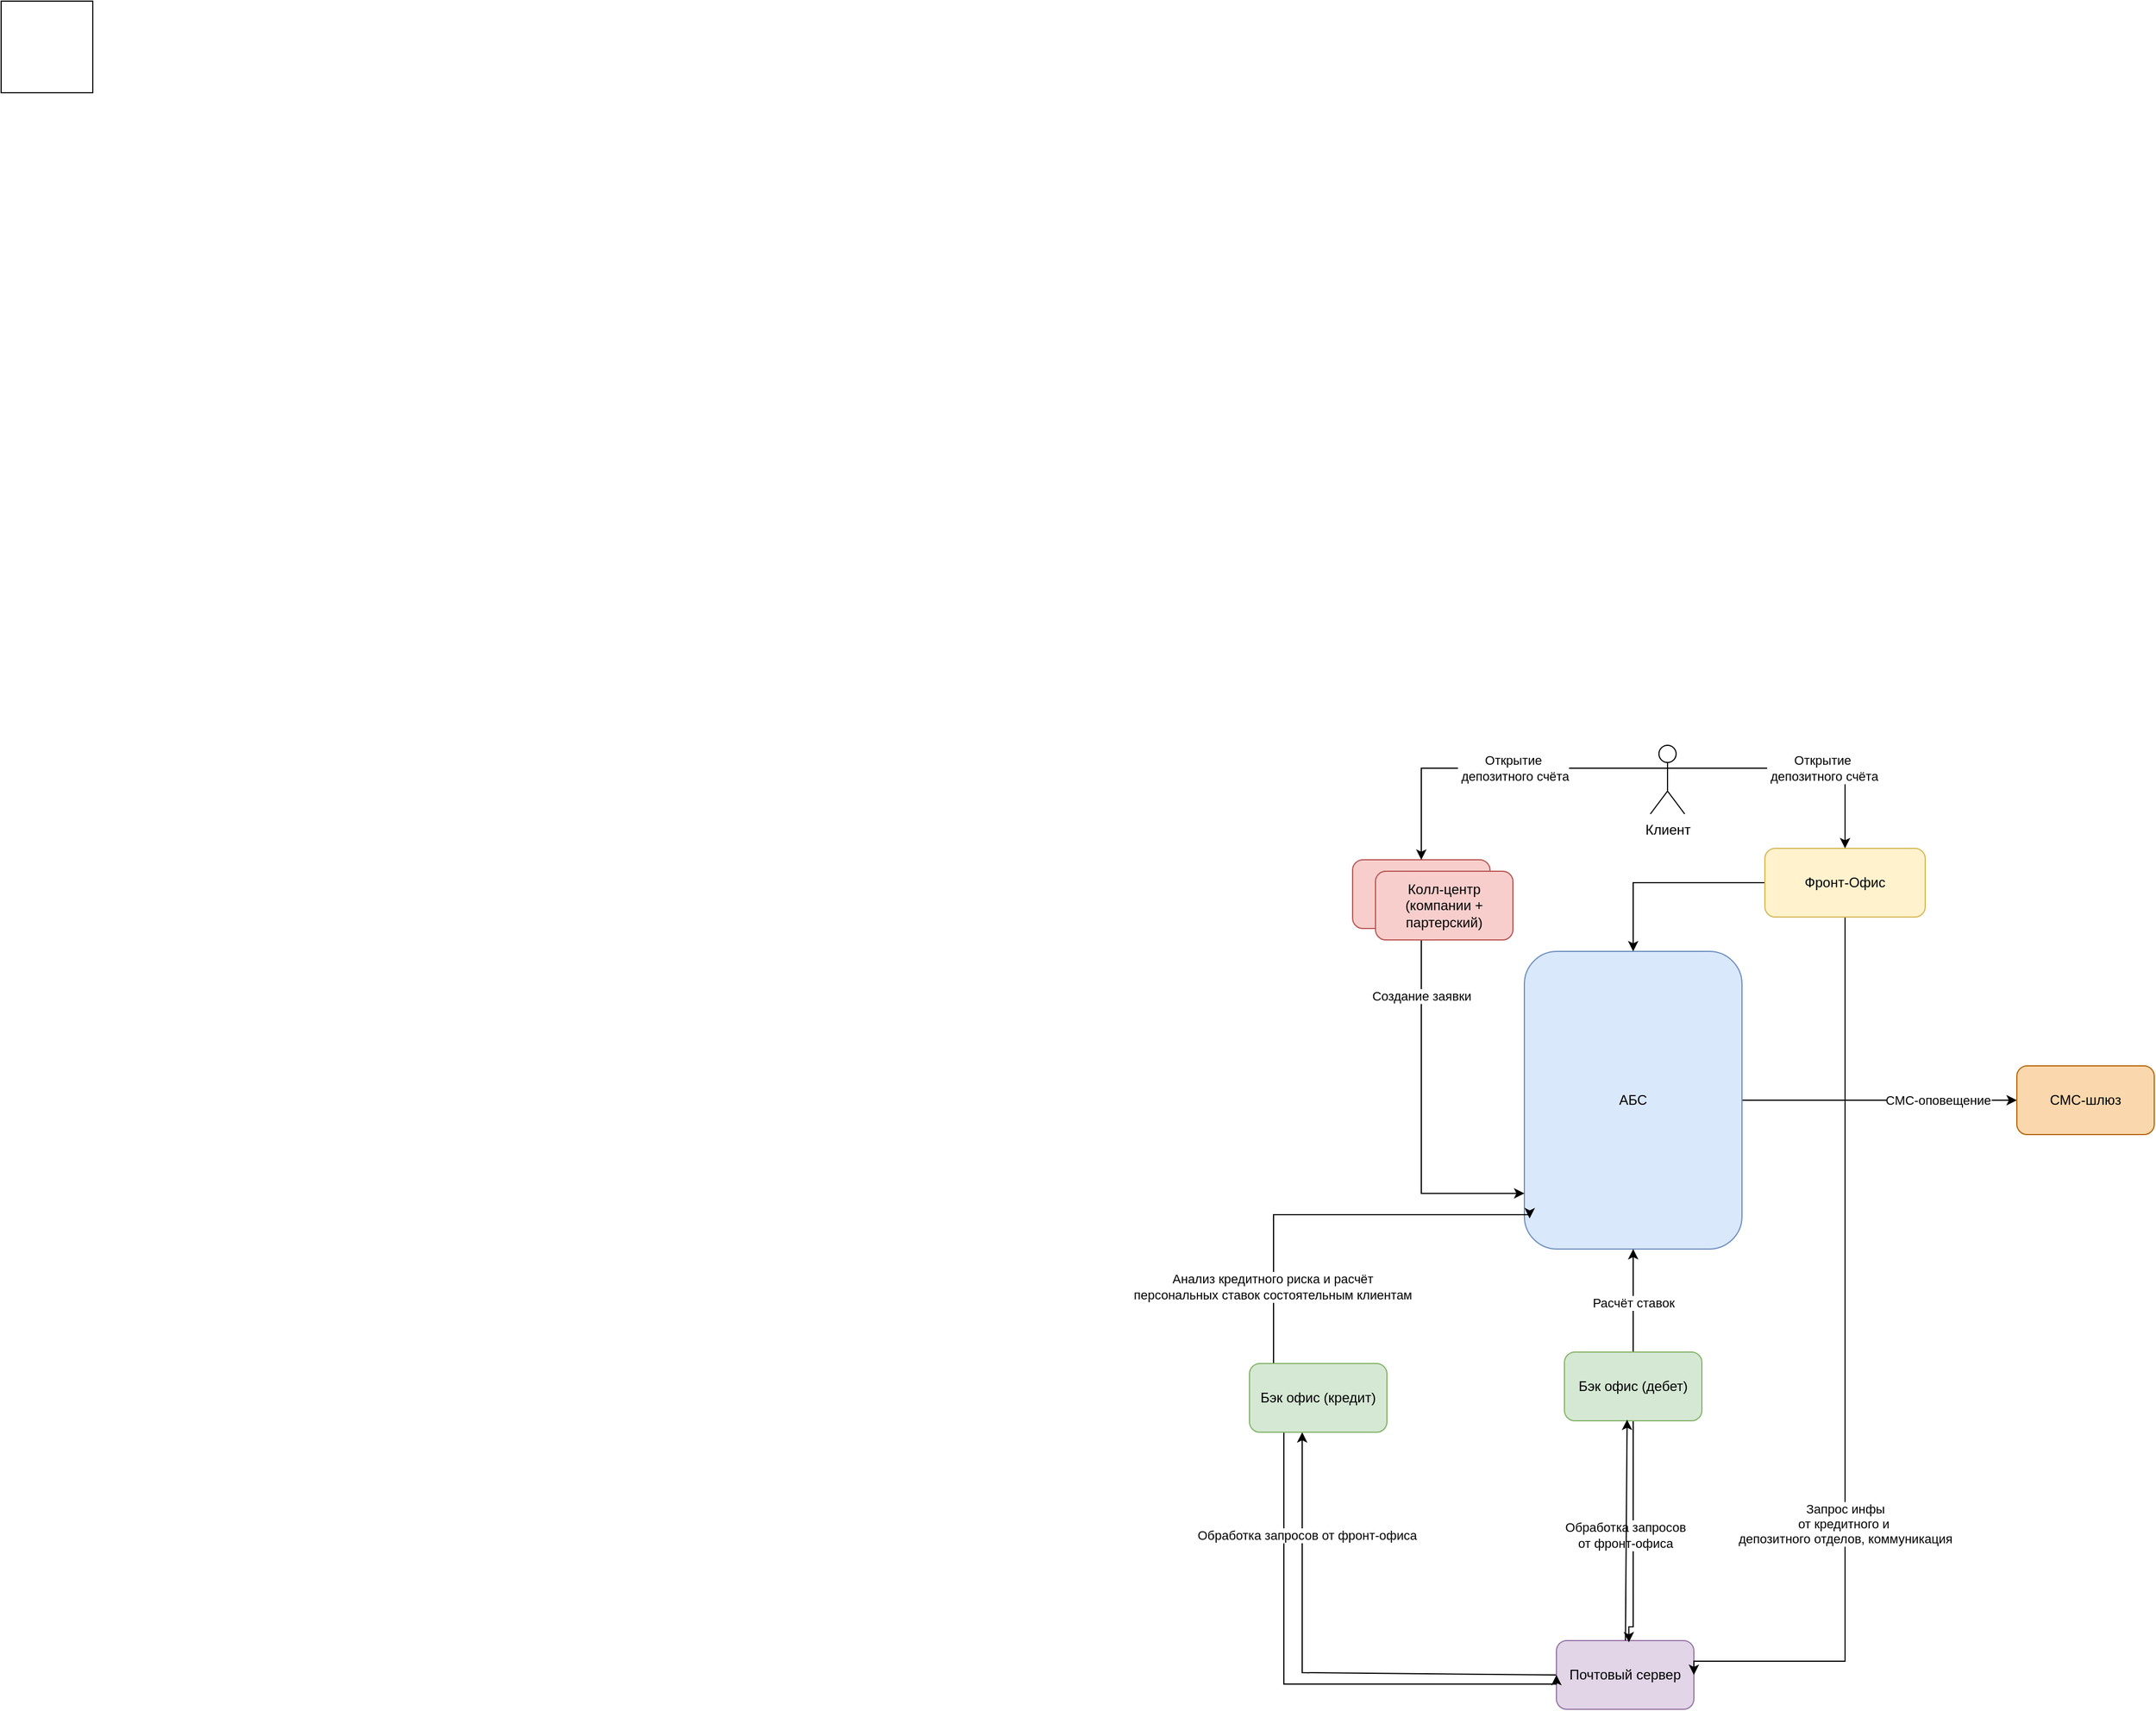 <mxfile>
    <diagram id="CVOR6A7MHtCevTOqx5Qa" name="Page-1">
        <mxGraphModel dx="1463" dy="1601" grid="1" gridSize="10" guides="1" tooltips="1" connect="1" arrows="1" fold="1" page="1" pageScale="1" pageWidth="850" pageHeight="1100" math="0" shadow="0">
            <root>
                <mxCell id="0"/>
                <mxCell id="1" parent="0"/>
                <mxCell id="3" value="" style="whiteSpace=wrap;html=1;aspect=fixed;" vertex="1" parent="1">
                    <mxGeometry x="-440" y="-610" width="80" height="80" as="geometry"/>
                </mxCell>
                <mxCell id="4" style="edgeStyle=orthogonalEdgeStyle;rounded=0;orthogonalLoop=1;jettySize=auto;html=1;" edge="1" parent="1" source="6" target="8">
                    <mxGeometry relative="1" as="geometry"/>
                </mxCell>
                <mxCell id="5" value="&lt;div&gt;СМС-оповещение&lt;/div&gt;" style="edgeLabel;html=1;align=center;verticalAlign=middle;resizable=0;points=[];" vertex="1" connectable="0" parent="4">
                    <mxGeometry x="-0.13" y="-1" relative="1" as="geometry">
                        <mxPoint x="66" y="-1" as="offset"/>
                    </mxGeometry>
                </mxCell>
                <mxCell id="6" value="АБС" style="rounded=1;whiteSpace=wrap;html=1;fillColor=#dae8fc;strokeColor=#6c8ebf;" vertex="1" parent="1">
                    <mxGeometry x="890" y="220" width="190" height="260" as="geometry"/>
                </mxCell>
                <mxCell id="7" value="Колл-центр" style="rounded=1;whiteSpace=wrap;html=1;fillColor=#f8cecc;strokeColor=#b85450;" vertex="1" parent="1">
                    <mxGeometry x="740" y="140" width="120" height="60" as="geometry"/>
                </mxCell>
                <mxCell id="8" value="СМС-шлюз" style="rounded=1;whiteSpace=wrap;html=1;fillColor=#fad7ac;strokeColor=#b46504;" vertex="1" parent="1">
                    <mxGeometry x="1320.0" y="320" width="120" height="60" as="geometry"/>
                </mxCell>
                <mxCell id="9" style="edgeStyle=orthogonalEdgeStyle;rounded=0;orthogonalLoop=1;jettySize=auto;html=1;entryX=0.024;entryY=0.897;entryDx=0;entryDy=0;entryPerimeter=0;exitX=0.5;exitY=0;exitDx=0;exitDy=0;" edge="1" parent="1" source="30" target="6">
                    <mxGeometry relative="1" as="geometry">
                        <mxPoint x="671" y="570" as="sourcePoint"/>
                        <mxPoint x="850.05" y="449.72" as="targetPoint"/>
                        <Array as="points">
                            <mxPoint x="671" y="580"/>
                            <mxPoint x="671" y="450"/>
                            <mxPoint x="895" y="450"/>
                        </Array>
                    </mxGeometry>
                </mxCell>
                <mxCell id="10" value="Анализ кредитного риска и расчёт &lt;br&gt;персональных ставок состоятельным клиентам&lt;span style=&quot;color: rgba(0, 0, 0, 0); font-family: monospace; font-size: 0px; text-align: start; background-color: rgb(236, 236, 236);&quot;&gt;%3CmxGraphModel%3E%3Croot%3E%3CmxCell%20id%3D%220%22%2F%3E%3CmxCell%20id%3D%221%22%20parent%3D%220%22%2F%3E%3CmxCell%20id%3D%222%22%20value%3D%22%D0%A0%D0%B0%D1%81%D1%87%D1%91%D1%82%20%D1%81%D1%82%D0%B0%D0%B2%D0%BE%D0%BA%22%20style%3D%22edgeLabel%3Bhtml%3D1%3Balign%3Dcenter%3BverticalAlign%3Dmiddle%3Bresizable%3D0%3Bpoints%3D%5B%5D%3B%22%20vertex%3D%221%22%20connectable%3D%220%22%20parent%3D%221%22%3E%3CmxGeometry%20x%3D%22591.739%22%20y%3D%22529.0%22%20as%3D%22geometry%22%2F%3E%3C%2FmxCell%3E%3C%2Froot%3E%3C%2FmxGraphModel%3E&lt;/span&gt;&lt;span style=&quot;color: rgba(0, 0, 0, 0); font-family: monospace; font-size: 0px; text-align: start; background-color: rgb(236, 236, 236);&quot;&gt;%3CmxGraphModel%3E%3Croot%3E%3CmxCell%20id%3D%220%22%2F%3E%3CmxCell%20id%3D%221%22%20parent%3D%220%22%2F%3E%3CmxCell%20id%3D%222%22%20value%3D%22%D0%A0%D0%B0%D1%81%D1%87%D1%91%D1%82%20%D1%81%D1%82%D0%B0%D0%B2%D0%BE%D0%BA%22%20style%3D%22edgeLabel%3Bhtml%3D1%3Balign%3Dcenter%3BverticalAlign%3Dmiddle%3Bresizable%3D0%3Bpoints%3D%5B%5D%3B%22%20vertex%3D%221%22%20connectable%3D%220%22%20parent%3D%221%22%3E%3CmxGeometry%20x%3D%22591.739%22%20y%3D%22529.0%22%20as%3D%22geometry%22%2F%3E%3C%2FmxCell%3E%3C%2Froot%3E%3C%2FmxGraphModel%3E&lt;/span&gt;" style="edgeLabel;html=1;align=center;verticalAlign=middle;resizable=0;points=[];" vertex="1" connectable="0" parent="9">
                    <mxGeometry x="-0.521" y="1" relative="1" as="geometry">
                        <mxPoint y="-11" as="offset"/>
                    </mxGeometry>
                </mxCell>
                <mxCell id="11" style="edgeStyle=orthogonalEdgeStyle;rounded=0;orthogonalLoop=1;jettySize=auto;html=1;" edge="1" parent="1" target="6" source="29">
                    <mxGeometry relative="1" as="geometry">
                        <mxPoint x="599.86" y="670" as="sourcePoint"/>
                    </mxGeometry>
                </mxCell>
                <mxCell id="12" value="Расчёт ставок" style="edgeLabel;html=1;align=center;verticalAlign=middle;resizable=0;points=[];" vertex="1" connectable="0" parent="11">
                    <mxGeometry x="0.609" y="1" relative="1" as="geometry">
                        <mxPoint x="1" y="29" as="offset"/>
                    </mxGeometry>
                </mxCell>
                <mxCell id="13" style="edgeStyle=orthogonalEdgeStyle;rounded=0;orthogonalLoop=1;jettySize=auto;html=1;curved=0;entryX=0.5;entryY=0;entryDx=0;entryDy=0;exitX=0;exitY=0.333;exitDx=0;exitDy=0;exitPerimeter=0;" edge="1" parent="1" source="15" target="7">
                    <mxGeometry relative="1" as="geometry">
                        <mxPoint x="746" y="190" as="targetPoint"/>
                        <mxPoint x="1006" y="50" as="sourcePoint"/>
                        <Array as="points">
                            <mxPoint x="800" y="60"/>
                        </Array>
                    </mxGeometry>
                </mxCell>
                <mxCell id="14" value="&lt;span style=&quot;color: rgb(0, 0, 0); background-color: rgb(255, 255, 255); float: none; display: inline !important;&quot;&gt;Открытие&lt;/span&gt;&lt;br style=&quot;color: rgb(0, 0, 0); background-color: rgb(236, 236, 236);&quot;&gt;&lt;span style=&quot;color: rgb(0, 0, 0); background-color: rgb(255, 255, 255); float: none; display: inline !important;&quot;&gt;&amp;nbsp;депозитного счёта&lt;/span&gt;" style="edgeLabel;html=1;align=center;verticalAlign=middle;resizable=0;points=[];" vertex="1" connectable="0" parent="13">
                    <mxGeometry x="0.628" relative="1" as="geometry">
                        <mxPoint x="80" y="-28" as="offset"/>
                    </mxGeometry>
                </mxCell>
                <mxCell id="15" value="Клиент" style="shape=umlActor;verticalLabelPosition=bottom;verticalAlign=top;html=1;outlineConnect=0;" vertex="1" parent="1">
                    <mxGeometry x="1000" y="40" width="30" height="60" as="geometry"/>
                </mxCell>
                <mxCell id="16" style="edgeStyle=orthogonalEdgeStyle;rounded=0;orthogonalLoop=1;jettySize=auto;html=1;entryX=0;entryY=0.813;entryDx=0;entryDy=0;entryPerimeter=0;exitX=0.5;exitY=1;exitDx=0;exitDy=0;" edge="1" parent="1" source="7" target="6">
                    <mxGeometry relative="1" as="geometry"/>
                </mxCell>
                <mxCell id="17" value="Создание заявки" style="edgeLabel;html=1;align=center;verticalAlign=middle;resizable=0;points=[];" vertex="1" connectable="0" parent="16">
                    <mxGeometry x="-0.042" y="3" relative="1" as="geometry">
                        <mxPoint x="-3" y="-95" as="offset"/>
                    </mxGeometry>
                </mxCell>
                <mxCell id="37" style="edgeStyle=none;html=1;entryX=0.5;entryY=1;entryDx=0;entryDy=0;rounded=0;curved=0;exitX=0;exitY=0.5;exitDx=0;exitDy=0;" edge="1" parent="1" source="18">
                    <mxGeometry relative="1" as="geometry">
                        <mxPoint x="904" y="851.552" as="sourcePoint"/>
                        <mxPoint x="696" y="640" as="targetPoint"/>
                        <Array as="points">
                            <mxPoint x="696" y="850"/>
                            <mxPoint x="696" y="750"/>
                        </Array>
                    </mxGeometry>
                </mxCell>
                <mxCell id="18" value="Почтовый сервер" style="rounded=1;whiteSpace=wrap;html=1;fillColor=#e1d5e7;strokeColor=#9673a6;" vertex="1" parent="1">
                    <mxGeometry x="918" y="822" width="120" height="60" as="geometry"/>
                </mxCell>
                <mxCell id="19" style="edgeStyle=orthogonalEdgeStyle;rounded=0;orthogonalLoop=1;jettySize=auto;html=1;exitX=0.5;exitY=1;exitDx=0;exitDy=0;entryX=1;entryY=0.5;entryDx=0;entryDy=0;curved=0;" edge="1" parent="1" source="26" target="18">
                    <mxGeometry relative="1" as="geometry">
                        <mxPoint x="1174.86" y="1130" as="sourcePoint"/>
                        <mxPoint x="1209.86" y="270" as="targetPoint"/>
                        <Array as="points">
                            <mxPoint x="1170" y="840"/>
                        </Array>
                    </mxGeometry>
                </mxCell>
                <mxCell id="20" value="Запрос инфы&lt;br&gt;от кредитного и&amp;nbsp;&lt;br&gt;депозитного отделов, коммуникация" style="edgeLabel;html=1;align=center;verticalAlign=middle;resizable=0;points=[];" vertex="1" connectable="0" parent="19">
                    <mxGeometry x="0.429" relative="1" as="geometry">
                        <mxPoint y="-38" as="offset"/>
                    </mxGeometry>
                </mxCell>
                <mxCell id="21" style="edgeStyle=orthogonalEdgeStyle;rounded=0;orthogonalLoop=1;jettySize=auto;html=1;entryX=0;entryY=0.5;entryDx=0;entryDy=0;curved=0;exitX=0.25;exitY=1;exitDx=0;exitDy=0;" edge="1" parent="1" source="30" target="18">
                    <mxGeometry relative="1" as="geometry">
                        <mxPoint x="519.86" y="510" as="sourcePoint"/>
                        <mxPoint x="934.86" y="500" as="targetPoint"/>
                        <Array as="points">
                            <mxPoint x="680" y="860"/>
                            <mxPoint x="918" y="860"/>
                        </Array>
                    </mxGeometry>
                </mxCell>
                <mxCell id="22" value="Обработка запросов от фронт-офиса" style="edgeLabel;html=1;align=center;verticalAlign=middle;resizable=0;points=[];" vertex="1" connectable="0" parent="21">
                    <mxGeometry x="0.852" y="2" relative="1" as="geometry">
                        <mxPoint x="-192" y="-128" as="offset"/>
                    </mxGeometry>
                </mxCell>
                <mxCell id="23" style="edgeStyle=orthogonalEdgeStyle;rounded=0;orthogonalLoop=1;jettySize=auto;html=1;exitX=0.5;exitY=1;exitDx=0;exitDy=0;entryX=0.527;entryY=0.026;entryDx=0;entryDy=0;curved=0;entryPerimeter=0;" edge="1" parent="1" source="29" target="18">
                    <mxGeometry relative="1" as="geometry">
                        <mxPoint x="599.86" y="660" as="sourcePoint"/>
                        <Array as="points">
                            <mxPoint x="985" y="810"/>
                            <mxPoint x="981" y="810"/>
                        </Array>
                    </mxGeometry>
                </mxCell>
                <mxCell id="24" value="Обработка запросов &lt;br&gt;от фронт-офиса" style="edgeLabel;html=1;align=center;verticalAlign=middle;resizable=0;points=[];" vertex="1" connectable="0" parent="23">
                    <mxGeometry x="0.62" y="19" relative="1" as="geometry">
                        <mxPoint x="-26" y="-60" as="offset"/>
                    </mxGeometry>
                </mxCell>
                <mxCell id="25" style="edgeStyle=orthogonalEdgeStyle;rounded=0;orthogonalLoop=1;jettySize=auto;html=1;entryX=0.5;entryY=0;entryDx=0;entryDy=0;" edge="1" parent="1" source="26" target="6">
                    <mxGeometry relative="1" as="geometry"/>
                </mxCell>
                <mxCell id="26" value="Фронт-Офис" style="rounded=1;whiteSpace=wrap;html=1;fillColor=#fff2cc;strokeColor=#d6b656;" vertex="1" parent="1">
                    <mxGeometry x="1100" y="130" width="140" height="60" as="geometry"/>
                </mxCell>
                <mxCell id="27" style="edgeStyle=orthogonalEdgeStyle;rounded=0;orthogonalLoop=1;jettySize=auto;html=1;curved=0;entryX=0.5;entryY=0;entryDx=0;entryDy=0;exitX=1;exitY=0.333;exitDx=0;exitDy=0;exitPerimeter=0;" edge="1" parent="1" source="15" target="26">
                    <mxGeometry relative="1" as="geometry">
                        <mxPoint x="849.86" y="900" as="sourcePoint"/>
                        <mxPoint x="1039.86" y="1035" as="targetPoint"/>
                        <Array as="points">
                            <mxPoint x="1170" y="60"/>
                        </Array>
                    </mxGeometry>
                </mxCell>
                <mxCell id="28" value="&lt;span style=&quot;color: rgb(0, 0, 0); background-color: rgb(255, 255, 255); float: none; display: inline !important;&quot;&gt;Открытие&lt;/span&gt;&lt;br style=&quot;color: rgb(0, 0, 0); background-color: rgb(236, 236, 236);&quot;&gt;&lt;span style=&quot;color: rgb(0, 0, 0); background-color: rgb(255, 255, 255); float: none; display: inline !important;&quot;&gt;&amp;nbsp;депозитного счёта&lt;/span&gt;" style="edgeLabel;html=1;align=center;verticalAlign=middle;resizable=0;points=[];" vertex="1" connectable="0" parent="27">
                    <mxGeometry x="0.628" relative="1" as="geometry">
                        <mxPoint x="-20" y="-31" as="offset"/>
                    </mxGeometry>
                </mxCell>
                <mxCell id="29" value="Бэк офис (дебет)" style="rounded=1;whiteSpace=wrap;html=1;fillColor=#d5e8d4;strokeColor=#82b366;" vertex="1" parent="1">
                    <mxGeometry x="925" y="570" width="120" height="60" as="geometry"/>
                </mxCell>
                <mxCell id="30" value="Бэк офис (кредит)" style="rounded=1;whiteSpace=wrap;html=1;fillColor=#d5e8d4;strokeColor=#82b366;" vertex="1" parent="1">
                    <mxGeometry x="650" y="580" width="120" height="60" as="geometry"/>
                </mxCell>
                <mxCell id="33" value="Колл-центр (компании + партерский)" style="rounded=1;whiteSpace=wrap;html=1;fillColor=#f8cecc;strokeColor=#b85450;" vertex="1" parent="1">
                    <mxGeometry x="760" y="150" width="120" height="60" as="geometry"/>
                </mxCell>
                <mxCell id="36" style="edgeStyle=none;html=1;entryX=0.456;entryY=0.984;entryDx=0;entryDy=0;entryPerimeter=0;" edge="1" parent="1" source="18" target="29">
                    <mxGeometry relative="1" as="geometry"/>
                </mxCell>
            </root>
        </mxGraphModel>
    </diagram>
</mxfile>